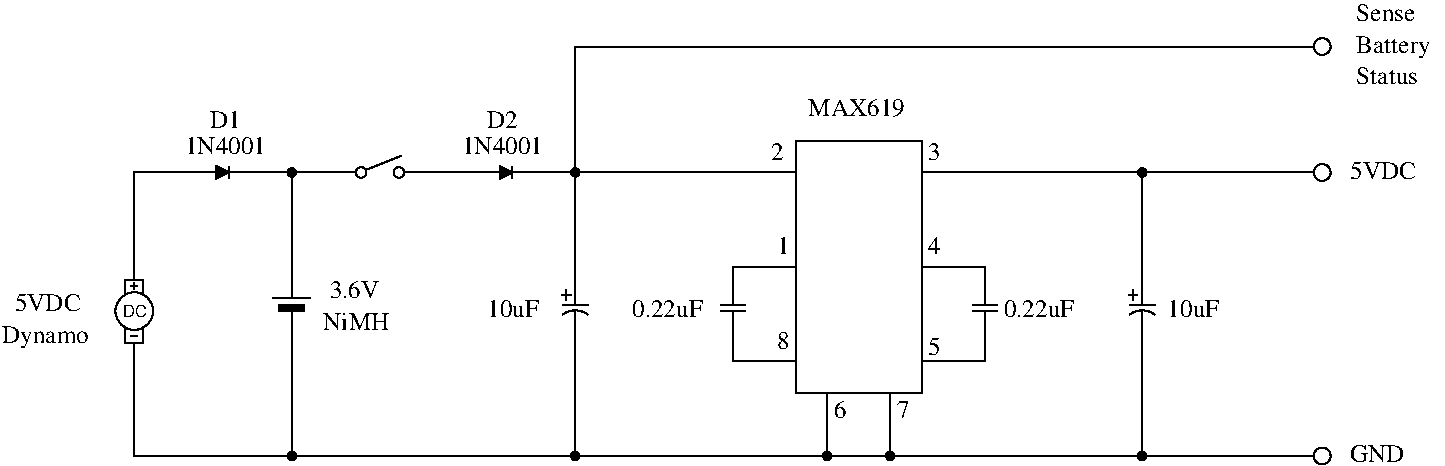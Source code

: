 #FIG 3.2  Produced by xfig version 3.2.5b
Landscape
Center
Metric
A4      
100.00
Single
-2
1200 2
6 2925 3105 3285 3195
2 1 0 1 0 -1 0 0 20 0.000 1 0 -1 0 0 4
	 3150 3150 3060 3195 3060 3105 3150 3150
2 1 0 1 0 -1 0 0 -1 0.000 0 0 -1 0 0 2
	 3150 3105 3150 3195
2 1 0 1 0 -1 0 0 -1 0.000 0 0 -1 0 0 2
	 3060 3150 2925 3150
2 1 0 1 0 -1 0 0 -1 0.000 0 0 -1 0 0 2
	 3150 3150 3285 3150
-6
6 4950 3105 5310 3195
2 1 0 1 0 -1 0 0 20 0.000 1 0 -1 0 0 4
	 5175 3150 5085 3195 5085 3105 5175 3150
2 1 0 1 0 -1 0 0 -1 0.000 0 0 -1 0 0 2
	 5175 3105 5175 3195
2 1 0 1 0 -1 0 0 -1 0.000 0 0 -1 0 0 2
	 5085 3150 4950 3150
2 1 0 1 0 -1 0 0 -1 0.000 0 0 -1 0 0 2
	 5175 3150 5310 3150
-6
6 6660 3960 6840 4275
2 1 0 1 0 -1 0 0 -1 0.000 0 0 -1 0 0 2
	 6750 4095 6750 3960
2 1 0 1 0 -1 0 0 -1 0.000 0 0 -1 0 0 2
	 6750 4140 6750 4275
2 1 0 1 0 -1 0 0 -1 0.000 0 0 -1 0 0 2
	 6660 4095 6840 4095
2 1 0 1 0 -1 0 0 -1 0.000 0 0 -1 0 0 2
	 6660 4140 6840 4140
-6
6 8460 3960 8640 4275
2 1 0 1 0 -1 0 0 -1 0.000 0 0 -1 0 0 2
	 8550 4095 8550 3960
2 1 0 1 0 -1 0 0 -1 0.000 0 0 -1 0 0 2
	 8550 4140 8550 4275
2 1 0 1 0 -1 0 0 -1 0.000 0 0 -1 0 0 2
	 8460 4095 8640 4095
2 1 0 1 0 -1 0 0 -1 0.000 0 0 -1 0 0 2
	 8460 4140 8640 4140
-6
6 9540 3960 9765 4275
5 1 0 1 0 -1 0 0 -1 0.000 1 0 0 0 9675.000 4285.000 9585 4165 9675 4135 9765 4165
2 1 0 1 0 -1 0 0 -1 0.000 0 1 -1 0 0 2
	 9675 4135 9675 4275
2 1 0 1 0 -1 0 0 -1 0.000 0 1 -1 0 0 2
	 9585 4095 9765 4095
2 1 0 1 0 -1 0 0 -1 0.000 0 1 -1 0 0 2
	 9675 4095 9675 3960
2 1 0 1 0 -1 0 0 -1 0.000 0 1 -1 0 0 2
	 9611 3989 9611 4059
2 1 0 1 0 -1 0 0 -1 0.000 0 1 -1 0 0 2
	 9581 4024 9641 4024
-6
6 7380 5130 7470 5220
1 3 0 1 0 -1 0 0 20 0.000 1 0.0000 7425 5175 30 30 7425 5175 7425 5205
-6
6 7830 5130 7920 5220
1 3 0 1 0 -1 0 0 20 0.000 1 0.0000 7875 5175 30 30 7875 5175 7875 5205
-6
6 9630 3105 9720 3195
1 3 0 1 0 -1 0 0 20 0.000 1 0.0000 9675 3150 30 30 9675 3150 9675 3180
-6
6 9630 5130 9720 5220
1 3 0 1 0 -1 0 0 20 0.000 1 0.0000 9675 5175 30 30 9675 5175 9675 5205
-6
6 3465 3825 3735 4365
2 1 0 1 0 -1 0 0 0 0.000 0 0 -1 0 0 2
	 3600 4140 3600 4365
2 2 0 1 0 -1 0 0 20 0.000 0 0 -1 0 0 5
	 3510 4095 3690 4095 3690 4140 3510 4140 3510 4095
2 1 0 1 0 -1 0 0 0 0.000 0 0 -1 0 0 2
	 3465 4050 3735 4050
2 1 0 1 0 -1 0 0 0 0.000 0 0 -1 0 0 2
	 3600 4050 3600 3825
-6
6 3555 3105 3645 3195
1 3 0 1 0 -1 0 0 20 0.000 1 0.0000 3600 3150 30 30 3600 3150 3600 3180
-6
6 3555 5130 3645 5220
1 3 0 1 0 -1 0 0 20 0.000 1 0.0000 3600 5175 30 30 3600 5175 3600 5205
-6
6 3960 3015 4500 3195
1 3 0 1 0 -1 0 0 -1 0.000 1 0.0000 4095 3150 38 38 4095 3150 4133 3150
1 3 0 1 0 -1 0 0 -1 0.000 1 0.0000 4365 3150 38 38 4365 3150 4403 3150
2 1 0 1 0 -1 0 0 -1 0.000 0 0 -1 0 0 2
	 4055 3150 3960 3150
2 1 0 1 0 -1 0 0 -1 0.000 0 0 -1 0 0 2
	 4405 3150 4500 3150
2 1 0 1 0 -1 0 0 -1 0.000 0 1 -1 0 0 2
	 4135 3129 4377 3033
-6
6 5580 3105 5670 3195
1 3 0 1 0 -1 0 0 20 0.000 1 0.0000 5625 3150 30 30 5625 3150 5625 3180
-6
6 5490 3960 5715 4275
5 1 0 1 0 -1 0 0 -1 0.000 1 0 0 0 5625.000 4285.000 5535 4165 5625 4135 5715 4165
2 1 0 1 0 -1 0 0 -1 0.000 0 1 -1 0 0 2
	 5625 4135 5625 4275
2 1 0 1 0 -1 0 0 -1 0.000 0 1 -1 0 0 2
	 5535 4095 5715 4095
2 1 0 1 0 -1 0 0 -1 0.000 0 1 -1 0 0 2
	 5625 4095 5625 3960
2 1 0 1 0 -1 0 0 -1 0.000 0 1 -1 0 0 2
	 5561 3989 5561 4059
2 1 0 1 0 -1 0 0 -1 0.000 0 1 -1 0 0 2
	 5531 4024 5591 4024
-6
6 5580 5130 5670 5220
1 3 0 1 0 -1 0 0 20 0.000 1 0.0000 5625 5175 30 30 5625 5175 5625 5205
-6
6 2340 3825 2610 4455
1 3 0 1 0 -1 0 0 -1 0.000 1 0.0000 2475 4140 135 135 2475 4140 2610 4140
2 1 0 1 0 -1 0 0 -1 0.000 0 0 -1 0 0 2
	 2475 3915 2475 3825
2 1 0 1 0 -1 0 0 -1 0.000 0 0 -1 0 0 4
	 2410 4015 2410 3915 2540 3915 2540 4015
2 1 0 1 0 -1 0 0 -1 0.000 0 0 -1 0 0 2
	 2450 3960 2500 3960
2 1 0 1 0 -1 0 0 -1 0.000 0 0 -1 0 0 2
	 2475 3935 2475 3985
2 1 0 1 0 -1 0 0 -1 0.000 0 0 -1 0 0 2
	 2450 4320 2500 4320
2 1 0 1 0 -1 0 0 -1 0.000 0 0 -1 0 0 4
	 2410 4265 2410 4365 2540 4365 2540 4265
2 1 0 1 0 -1 0 0 -1 0.000 0 0 -1 0 0 2
	 2475 4365 2475 4455
4 0 0 0 0 16 8 0.0000 4 105 210 2392 4180 DC\001
-6
2 1 0 1 0 7 50 -1 -1 0.000 0 0 -1 0 0 3
	 2475 3825 2475 3150 3015 3150
2 1 0 1 0 7 50 -1 -1 0.000 0 0 -1 0 0 2
	 5265 3150 7200 3150
2 1 0 1 0 7 50 -1 -1 0.000 0 0 -1 1 0 2
	5 0 1.00 60.00 120.00
	 8100 3150 11025 3150
2 1 0 1 0 7 50 -1 -1 0.000 0 0 -1 0 0 3
	 6750 4005 6750 3825 7200 3825
2 1 0 1 0 7 50 -1 -1 0.000 0 0 -1 0 0 3
	 6750 4230 6750 4500 7200 4500
2 1 0 1 0 7 50 -1 -1 0.000 0 0 -1 0 0 3
	 8550 3960 8550 3825 8100 3825
2 1 0 1 0 7 50 -1 -1 0.000 0 0 -1 0 0 3
	 8550 4230 8550 4500 8100 4500
2 2 0 1 0 7 50 -1 -1 0.000 0 0 -1 0 0 5
	 7200 2925 8100 2925 8100 4725 7200 4725 7200 2925
2 1 0 1 0 7 50 -1 -1 0.000 0 0 -1 0 0 2
	 7875 4725 7875 5175
2 1 0 1 0 7 50 -1 -1 0.000 0 0 -1 0 0 2
	 7425 4725 7425 5175
2 1 0 1 0 7 50 -1 -1 0.000 0 0 -1 0 0 2
	 9675 4005 9675 3150
2 1 0 1 0 7 50 -1 -1 0.000 0 0 -1 0 0 2
	 9675 4230 9675 5175
2 1 0 1 0 7 50 -1 -1 0.000 0 0 -1 0 0 2
	 3600 3870 3600 3150
2 1 0 1 0 7 50 -1 -1 0.000 0 0 -1 0 0 2
	 3600 4365 3600 5175
2 1 0 1 0 7 50 -1 -1 0.000 0 0 -1 0 0 2
	 3960 3150 3240 3150
2 1 0 1 0 7 50 -1 -1 0.000 0 0 -1 0 0 2
	 4500 3150 4950 3150
2 1 0 1 0 7 50 -1 -1 0.000 0 0 -1 0 0 2
	 5625 4005 5625 3150
2 1 0 1 0 7 50 -1 -1 0.000 0 0 -1 0 0 2
	 5625 4230 5625 5175
2 1 0 1 0 7 50 -1 -1 0.000 0 0 -1 1 0 3
	5 0 1.00 60.00 120.00
	 5625 3150 5625 2250 11025 2250
2 1 0 1 0 7 50 -1 -1 0.000 0 0 -1 1 0 3
	5 0 1.00 60.00 120.00
	 2475 4410 2475 5175 11025 5175
4 0 0 50 -1 0 12 0.0000 4 135 660 4815 3015 1N4001\001
4 0 0 50 -1 0 12 0.0000 4 135 660 2835 3015 1N4001\001
4 0 0 50 -1 0 12 0.0000 4 135 420 4995 4185 10uF\001
4 0 0 50 -1 0 12 0.0000 4 135 105 7020 3060 2\001
4 0 0 50 -1 0 12 0.0000 4 135 570 6030 4185 0.22uF\001
4 0 0 50 -1 0 12 0.0000 4 135 570 8685 4185 0.22uF\001
4 0 0 50 -1 0 12 0.0000 4 135 105 7065 4410 8\001
4 0 0 50 -1 0 12 0.0000 4 135 105 7065 3735 1\001
4 0 0 50 -1 0 12 0.0000 4 135 105 8145 3735 4\001
4 0 0 50 -1 0 12 0.0000 4 135 105 8145 3060 3\001
4 0 0 50 -1 0 12 0.0000 4 135 105 8145 4455 5\001
4 0 0 50 -1 0 12 0.0000 4 135 105 7470 4905 6\001
4 0 0 50 -1 0 12 0.0000 4 135 105 7920 4905 7\001
4 0 0 50 -1 0 12 0.0000 4 135 765 7290 2745 MAX619\001
4 0 0 50 -1 0 12 0.0000 4 135 420 9855 4185 10uF\001
4 0 0 50 -1 0 12 0.0000 4 135 510 11160 3195 5VDC\001
4 0 0 50 -1 0 12 0.0000 4 135 405 11160 5220 GND\001
4 0 0 50 -1 0 12 0.0000 4 135 465 11205 2070 Sense\001
4 0 0 50 -1 0 12 0.0000 4 180 600 11205 2295 Battery\001
4 0 0 50 -1 0 12 0.0000 4 135 495 11205 2520 Status\001
4 0 0 50 -1 0 12 0.0000 4 135 240 3015 2835 D1\001
4 0 0 50 -1 0 12 0.0000 4 135 240 4995 2835 D2\001
4 0 0 50 -1 0 12 0.0000 4 135 390 3870 4050 3.6V\001
4 0 0 50 -1 0 12 0.0000 4 135 510 3825 4275 NiMH\001
4 0 0 50 -1 0 12 0.0000 4 180 690 1530 4365 Dynamo\001
4 0 0 50 -1 0 12 0.0000 4 135 510 1620 4140 5VDC\001
